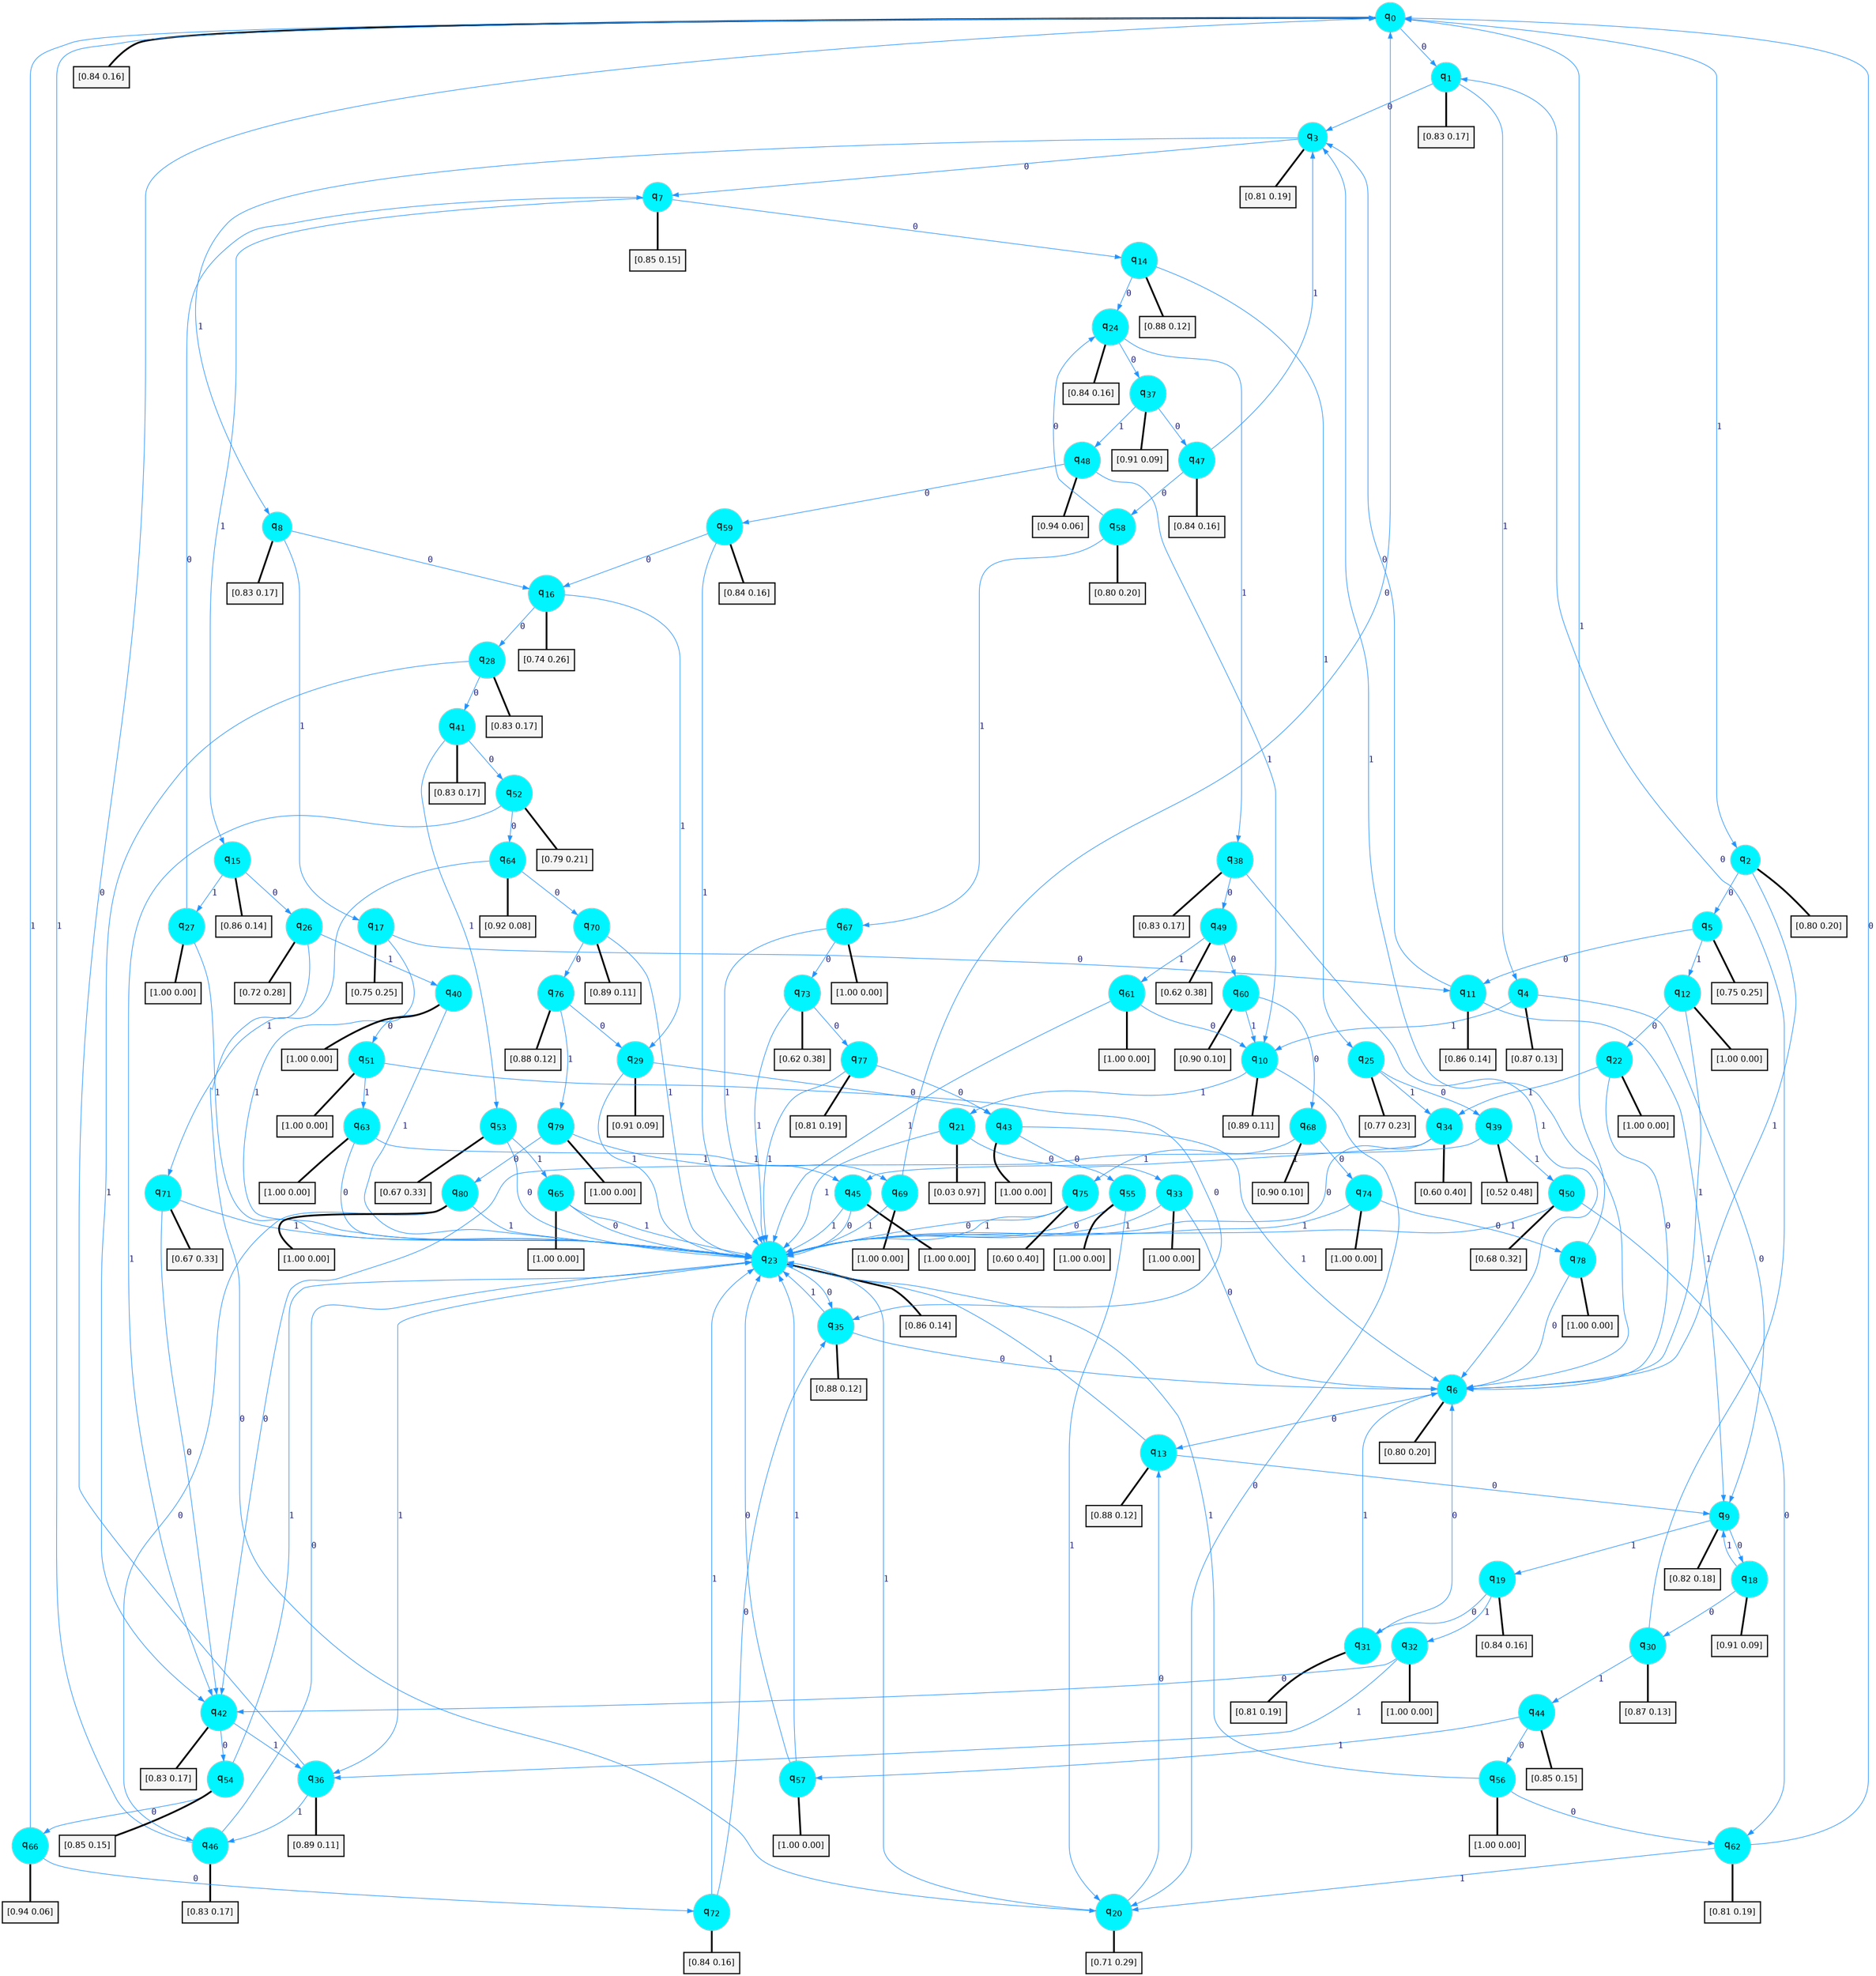 digraph G {
graph [
bgcolor=transparent, dpi=300, rankdir=TD, size="40,25"];
node [
color=gray, fillcolor=turquoise1, fontcolor=black, fontname=Helvetica, fontsize=16, fontweight=bold, shape=circle, style=filled];
edge [
arrowsize=1, color=dodgerblue1, fontcolor=midnightblue, fontname=courier, fontweight=bold, penwidth=1, style=solid, weight=20];
0[label=<q<SUB>0</SUB>>];
1[label=<q<SUB>1</SUB>>];
2[label=<q<SUB>2</SUB>>];
3[label=<q<SUB>3</SUB>>];
4[label=<q<SUB>4</SUB>>];
5[label=<q<SUB>5</SUB>>];
6[label=<q<SUB>6</SUB>>];
7[label=<q<SUB>7</SUB>>];
8[label=<q<SUB>8</SUB>>];
9[label=<q<SUB>9</SUB>>];
10[label=<q<SUB>10</SUB>>];
11[label=<q<SUB>11</SUB>>];
12[label=<q<SUB>12</SUB>>];
13[label=<q<SUB>13</SUB>>];
14[label=<q<SUB>14</SUB>>];
15[label=<q<SUB>15</SUB>>];
16[label=<q<SUB>16</SUB>>];
17[label=<q<SUB>17</SUB>>];
18[label=<q<SUB>18</SUB>>];
19[label=<q<SUB>19</SUB>>];
20[label=<q<SUB>20</SUB>>];
21[label=<q<SUB>21</SUB>>];
22[label=<q<SUB>22</SUB>>];
23[label=<q<SUB>23</SUB>>];
24[label=<q<SUB>24</SUB>>];
25[label=<q<SUB>25</SUB>>];
26[label=<q<SUB>26</SUB>>];
27[label=<q<SUB>27</SUB>>];
28[label=<q<SUB>28</SUB>>];
29[label=<q<SUB>29</SUB>>];
30[label=<q<SUB>30</SUB>>];
31[label=<q<SUB>31</SUB>>];
32[label=<q<SUB>32</SUB>>];
33[label=<q<SUB>33</SUB>>];
34[label=<q<SUB>34</SUB>>];
35[label=<q<SUB>35</SUB>>];
36[label=<q<SUB>36</SUB>>];
37[label=<q<SUB>37</SUB>>];
38[label=<q<SUB>38</SUB>>];
39[label=<q<SUB>39</SUB>>];
40[label=<q<SUB>40</SUB>>];
41[label=<q<SUB>41</SUB>>];
42[label=<q<SUB>42</SUB>>];
43[label=<q<SUB>43</SUB>>];
44[label=<q<SUB>44</SUB>>];
45[label=<q<SUB>45</SUB>>];
46[label=<q<SUB>46</SUB>>];
47[label=<q<SUB>47</SUB>>];
48[label=<q<SUB>48</SUB>>];
49[label=<q<SUB>49</SUB>>];
50[label=<q<SUB>50</SUB>>];
51[label=<q<SUB>51</SUB>>];
52[label=<q<SUB>52</SUB>>];
53[label=<q<SUB>53</SUB>>];
54[label=<q<SUB>54</SUB>>];
55[label=<q<SUB>55</SUB>>];
56[label=<q<SUB>56</SUB>>];
57[label=<q<SUB>57</SUB>>];
58[label=<q<SUB>58</SUB>>];
59[label=<q<SUB>59</SUB>>];
60[label=<q<SUB>60</SUB>>];
61[label=<q<SUB>61</SUB>>];
62[label=<q<SUB>62</SUB>>];
63[label=<q<SUB>63</SUB>>];
64[label=<q<SUB>64</SUB>>];
65[label=<q<SUB>65</SUB>>];
66[label=<q<SUB>66</SUB>>];
67[label=<q<SUB>67</SUB>>];
68[label=<q<SUB>68</SUB>>];
69[label=<q<SUB>69</SUB>>];
70[label=<q<SUB>70</SUB>>];
71[label=<q<SUB>71</SUB>>];
72[label=<q<SUB>72</SUB>>];
73[label=<q<SUB>73</SUB>>];
74[label=<q<SUB>74</SUB>>];
75[label=<q<SUB>75</SUB>>];
76[label=<q<SUB>76</SUB>>];
77[label=<q<SUB>77</SUB>>];
78[label=<q<SUB>78</SUB>>];
79[label=<q<SUB>79</SUB>>];
80[label=<q<SUB>80</SUB>>];
81[label="[0.84 0.16]", shape=box,fontcolor=black, fontname=Helvetica, fontsize=14, penwidth=2, fillcolor=whitesmoke,color=black];
82[label="[0.83 0.17]", shape=box,fontcolor=black, fontname=Helvetica, fontsize=14, penwidth=2, fillcolor=whitesmoke,color=black];
83[label="[0.80 0.20]", shape=box,fontcolor=black, fontname=Helvetica, fontsize=14, penwidth=2, fillcolor=whitesmoke,color=black];
84[label="[0.81 0.19]", shape=box,fontcolor=black, fontname=Helvetica, fontsize=14, penwidth=2, fillcolor=whitesmoke,color=black];
85[label="[0.87 0.13]", shape=box,fontcolor=black, fontname=Helvetica, fontsize=14, penwidth=2, fillcolor=whitesmoke,color=black];
86[label="[0.75 0.25]", shape=box,fontcolor=black, fontname=Helvetica, fontsize=14, penwidth=2, fillcolor=whitesmoke,color=black];
87[label="[0.80 0.20]", shape=box,fontcolor=black, fontname=Helvetica, fontsize=14, penwidth=2, fillcolor=whitesmoke,color=black];
88[label="[0.85 0.15]", shape=box,fontcolor=black, fontname=Helvetica, fontsize=14, penwidth=2, fillcolor=whitesmoke,color=black];
89[label="[0.83 0.17]", shape=box,fontcolor=black, fontname=Helvetica, fontsize=14, penwidth=2, fillcolor=whitesmoke,color=black];
90[label="[0.82 0.18]", shape=box,fontcolor=black, fontname=Helvetica, fontsize=14, penwidth=2, fillcolor=whitesmoke,color=black];
91[label="[0.89 0.11]", shape=box,fontcolor=black, fontname=Helvetica, fontsize=14, penwidth=2, fillcolor=whitesmoke,color=black];
92[label="[0.86 0.14]", shape=box,fontcolor=black, fontname=Helvetica, fontsize=14, penwidth=2, fillcolor=whitesmoke,color=black];
93[label="[1.00 0.00]", shape=box,fontcolor=black, fontname=Helvetica, fontsize=14, penwidth=2, fillcolor=whitesmoke,color=black];
94[label="[0.88 0.12]", shape=box,fontcolor=black, fontname=Helvetica, fontsize=14, penwidth=2, fillcolor=whitesmoke,color=black];
95[label="[0.88 0.12]", shape=box,fontcolor=black, fontname=Helvetica, fontsize=14, penwidth=2, fillcolor=whitesmoke,color=black];
96[label="[0.86 0.14]", shape=box,fontcolor=black, fontname=Helvetica, fontsize=14, penwidth=2, fillcolor=whitesmoke,color=black];
97[label="[0.74 0.26]", shape=box,fontcolor=black, fontname=Helvetica, fontsize=14, penwidth=2, fillcolor=whitesmoke,color=black];
98[label="[0.75 0.25]", shape=box,fontcolor=black, fontname=Helvetica, fontsize=14, penwidth=2, fillcolor=whitesmoke,color=black];
99[label="[0.91 0.09]", shape=box,fontcolor=black, fontname=Helvetica, fontsize=14, penwidth=2, fillcolor=whitesmoke,color=black];
100[label="[0.84 0.16]", shape=box,fontcolor=black, fontname=Helvetica, fontsize=14, penwidth=2, fillcolor=whitesmoke,color=black];
101[label="[0.71 0.29]", shape=box,fontcolor=black, fontname=Helvetica, fontsize=14, penwidth=2, fillcolor=whitesmoke,color=black];
102[label="[0.03 0.97]", shape=box,fontcolor=black, fontname=Helvetica, fontsize=14, penwidth=2, fillcolor=whitesmoke,color=black];
103[label="[1.00 0.00]", shape=box,fontcolor=black, fontname=Helvetica, fontsize=14, penwidth=2, fillcolor=whitesmoke,color=black];
104[label="[0.86 0.14]", shape=box,fontcolor=black, fontname=Helvetica, fontsize=14, penwidth=2, fillcolor=whitesmoke,color=black];
105[label="[0.84 0.16]", shape=box,fontcolor=black, fontname=Helvetica, fontsize=14, penwidth=2, fillcolor=whitesmoke,color=black];
106[label="[0.77 0.23]", shape=box,fontcolor=black, fontname=Helvetica, fontsize=14, penwidth=2, fillcolor=whitesmoke,color=black];
107[label="[0.72 0.28]", shape=box,fontcolor=black, fontname=Helvetica, fontsize=14, penwidth=2, fillcolor=whitesmoke,color=black];
108[label="[1.00 0.00]", shape=box,fontcolor=black, fontname=Helvetica, fontsize=14, penwidth=2, fillcolor=whitesmoke,color=black];
109[label="[0.83 0.17]", shape=box,fontcolor=black, fontname=Helvetica, fontsize=14, penwidth=2, fillcolor=whitesmoke,color=black];
110[label="[0.91 0.09]", shape=box,fontcolor=black, fontname=Helvetica, fontsize=14, penwidth=2, fillcolor=whitesmoke,color=black];
111[label="[0.87 0.13]", shape=box,fontcolor=black, fontname=Helvetica, fontsize=14, penwidth=2, fillcolor=whitesmoke,color=black];
112[label="[0.81 0.19]", shape=box,fontcolor=black, fontname=Helvetica, fontsize=14, penwidth=2, fillcolor=whitesmoke,color=black];
113[label="[1.00 0.00]", shape=box,fontcolor=black, fontname=Helvetica, fontsize=14, penwidth=2, fillcolor=whitesmoke,color=black];
114[label="[1.00 0.00]", shape=box,fontcolor=black, fontname=Helvetica, fontsize=14, penwidth=2, fillcolor=whitesmoke,color=black];
115[label="[0.60 0.40]", shape=box,fontcolor=black, fontname=Helvetica, fontsize=14, penwidth=2, fillcolor=whitesmoke,color=black];
116[label="[0.88 0.12]", shape=box,fontcolor=black, fontname=Helvetica, fontsize=14, penwidth=2, fillcolor=whitesmoke,color=black];
117[label="[0.89 0.11]", shape=box,fontcolor=black, fontname=Helvetica, fontsize=14, penwidth=2, fillcolor=whitesmoke,color=black];
118[label="[0.91 0.09]", shape=box,fontcolor=black, fontname=Helvetica, fontsize=14, penwidth=2, fillcolor=whitesmoke,color=black];
119[label="[0.83 0.17]", shape=box,fontcolor=black, fontname=Helvetica, fontsize=14, penwidth=2, fillcolor=whitesmoke,color=black];
120[label="[0.52 0.48]", shape=box,fontcolor=black, fontname=Helvetica, fontsize=14, penwidth=2, fillcolor=whitesmoke,color=black];
121[label="[1.00 0.00]", shape=box,fontcolor=black, fontname=Helvetica, fontsize=14, penwidth=2, fillcolor=whitesmoke,color=black];
122[label="[0.83 0.17]", shape=box,fontcolor=black, fontname=Helvetica, fontsize=14, penwidth=2, fillcolor=whitesmoke,color=black];
123[label="[0.83 0.17]", shape=box,fontcolor=black, fontname=Helvetica, fontsize=14, penwidth=2, fillcolor=whitesmoke,color=black];
124[label="[1.00 0.00]", shape=box,fontcolor=black, fontname=Helvetica, fontsize=14, penwidth=2, fillcolor=whitesmoke,color=black];
125[label="[0.85 0.15]", shape=box,fontcolor=black, fontname=Helvetica, fontsize=14, penwidth=2, fillcolor=whitesmoke,color=black];
126[label="[1.00 0.00]", shape=box,fontcolor=black, fontname=Helvetica, fontsize=14, penwidth=2, fillcolor=whitesmoke,color=black];
127[label="[0.83 0.17]", shape=box,fontcolor=black, fontname=Helvetica, fontsize=14, penwidth=2, fillcolor=whitesmoke,color=black];
128[label="[0.84 0.16]", shape=box,fontcolor=black, fontname=Helvetica, fontsize=14, penwidth=2, fillcolor=whitesmoke,color=black];
129[label="[0.94 0.06]", shape=box,fontcolor=black, fontname=Helvetica, fontsize=14, penwidth=2, fillcolor=whitesmoke,color=black];
130[label="[0.62 0.38]", shape=box,fontcolor=black, fontname=Helvetica, fontsize=14, penwidth=2, fillcolor=whitesmoke,color=black];
131[label="[0.68 0.32]", shape=box,fontcolor=black, fontname=Helvetica, fontsize=14, penwidth=2, fillcolor=whitesmoke,color=black];
132[label="[1.00 0.00]", shape=box,fontcolor=black, fontname=Helvetica, fontsize=14, penwidth=2, fillcolor=whitesmoke,color=black];
133[label="[0.79 0.21]", shape=box,fontcolor=black, fontname=Helvetica, fontsize=14, penwidth=2, fillcolor=whitesmoke,color=black];
134[label="[0.67 0.33]", shape=box,fontcolor=black, fontname=Helvetica, fontsize=14, penwidth=2, fillcolor=whitesmoke,color=black];
135[label="[0.85 0.15]", shape=box,fontcolor=black, fontname=Helvetica, fontsize=14, penwidth=2, fillcolor=whitesmoke,color=black];
136[label="[1.00 0.00]", shape=box,fontcolor=black, fontname=Helvetica, fontsize=14, penwidth=2, fillcolor=whitesmoke,color=black];
137[label="[1.00 0.00]", shape=box,fontcolor=black, fontname=Helvetica, fontsize=14, penwidth=2, fillcolor=whitesmoke,color=black];
138[label="[1.00 0.00]", shape=box,fontcolor=black, fontname=Helvetica, fontsize=14, penwidth=2, fillcolor=whitesmoke,color=black];
139[label="[0.80 0.20]", shape=box,fontcolor=black, fontname=Helvetica, fontsize=14, penwidth=2, fillcolor=whitesmoke,color=black];
140[label="[0.84 0.16]", shape=box,fontcolor=black, fontname=Helvetica, fontsize=14, penwidth=2, fillcolor=whitesmoke,color=black];
141[label="[0.90 0.10]", shape=box,fontcolor=black, fontname=Helvetica, fontsize=14, penwidth=2, fillcolor=whitesmoke,color=black];
142[label="[1.00 0.00]", shape=box,fontcolor=black, fontname=Helvetica, fontsize=14, penwidth=2, fillcolor=whitesmoke,color=black];
143[label="[0.81 0.19]", shape=box,fontcolor=black, fontname=Helvetica, fontsize=14, penwidth=2, fillcolor=whitesmoke,color=black];
144[label="[1.00 0.00]", shape=box,fontcolor=black, fontname=Helvetica, fontsize=14, penwidth=2, fillcolor=whitesmoke,color=black];
145[label="[0.92 0.08]", shape=box,fontcolor=black, fontname=Helvetica, fontsize=14, penwidth=2, fillcolor=whitesmoke,color=black];
146[label="[1.00 0.00]", shape=box,fontcolor=black, fontname=Helvetica, fontsize=14, penwidth=2, fillcolor=whitesmoke,color=black];
147[label="[0.94 0.06]", shape=box,fontcolor=black, fontname=Helvetica, fontsize=14, penwidth=2, fillcolor=whitesmoke,color=black];
148[label="[1.00 0.00]", shape=box,fontcolor=black, fontname=Helvetica, fontsize=14, penwidth=2, fillcolor=whitesmoke,color=black];
149[label="[0.90 0.10]", shape=box,fontcolor=black, fontname=Helvetica, fontsize=14, penwidth=2, fillcolor=whitesmoke,color=black];
150[label="[1.00 0.00]", shape=box,fontcolor=black, fontname=Helvetica, fontsize=14, penwidth=2, fillcolor=whitesmoke,color=black];
151[label="[0.89 0.11]", shape=box,fontcolor=black, fontname=Helvetica, fontsize=14, penwidth=2, fillcolor=whitesmoke,color=black];
152[label="[0.67 0.33]", shape=box,fontcolor=black, fontname=Helvetica, fontsize=14, penwidth=2, fillcolor=whitesmoke,color=black];
153[label="[0.84 0.16]", shape=box,fontcolor=black, fontname=Helvetica, fontsize=14, penwidth=2, fillcolor=whitesmoke,color=black];
154[label="[0.62 0.38]", shape=box,fontcolor=black, fontname=Helvetica, fontsize=14, penwidth=2, fillcolor=whitesmoke,color=black];
155[label="[1.00 0.00]", shape=box,fontcolor=black, fontname=Helvetica, fontsize=14, penwidth=2, fillcolor=whitesmoke,color=black];
156[label="[0.60 0.40]", shape=box,fontcolor=black, fontname=Helvetica, fontsize=14, penwidth=2, fillcolor=whitesmoke,color=black];
157[label="[0.88 0.12]", shape=box,fontcolor=black, fontname=Helvetica, fontsize=14, penwidth=2, fillcolor=whitesmoke,color=black];
158[label="[0.81 0.19]", shape=box,fontcolor=black, fontname=Helvetica, fontsize=14, penwidth=2, fillcolor=whitesmoke,color=black];
159[label="[1.00 0.00]", shape=box,fontcolor=black, fontname=Helvetica, fontsize=14, penwidth=2, fillcolor=whitesmoke,color=black];
160[label="[1.00 0.00]", shape=box,fontcolor=black, fontname=Helvetica, fontsize=14, penwidth=2, fillcolor=whitesmoke,color=black];
161[label="[1.00 0.00]", shape=box,fontcolor=black, fontname=Helvetica, fontsize=14, penwidth=2, fillcolor=whitesmoke,color=black];
0->1 [label=0];
0->2 [label=1];
0->81 [arrowhead=none, penwidth=3,color=black];
1->3 [label=0];
1->4 [label=1];
1->82 [arrowhead=none, penwidth=3,color=black];
2->5 [label=0];
2->6 [label=1];
2->83 [arrowhead=none, penwidth=3,color=black];
3->7 [label=0];
3->8 [label=1];
3->84 [arrowhead=none, penwidth=3,color=black];
4->9 [label=0];
4->10 [label=1];
4->85 [arrowhead=none, penwidth=3,color=black];
5->11 [label=0];
5->12 [label=1];
5->86 [arrowhead=none, penwidth=3,color=black];
6->13 [label=0];
6->3 [label=1];
6->87 [arrowhead=none, penwidth=3,color=black];
7->14 [label=0];
7->15 [label=1];
7->88 [arrowhead=none, penwidth=3,color=black];
8->16 [label=0];
8->17 [label=1];
8->89 [arrowhead=none, penwidth=3,color=black];
9->18 [label=0];
9->19 [label=1];
9->90 [arrowhead=none, penwidth=3,color=black];
10->20 [label=0];
10->21 [label=1];
10->91 [arrowhead=none, penwidth=3,color=black];
11->3 [label=0];
11->9 [label=1];
11->92 [arrowhead=none, penwidth=3,color=black];
12->22 [label=0];
12->6 [label=1];
12->93 [arrowhead=none, penwidth=3,color=black];
13->9 [label=0];
13->23 [label=1];
13->94 [arrowhead=none, penwidth=3,color=black];
14->24 [label=0];
14->25 [label=1];
14->95 [arrowhead=none, penwidth=3,color=black];
15->26 [label=0];
15->27 [label=1];
15->96 [arrowhead=none, penwidth=3,color=black];
16->28 [label=0];
16->29 [label=1];
16->97 [arrowhead=none, penwidth=3,color=black];
17->11 [label=0];
17->23 [label=1];
17->98 [arrowhead=none, penwidth=3,color=black];
18->30 [label=0];
18->9 [label=1];
18->99 [arrowhead=none, penwidth=3,color=black];
19->31 [label=0];
19->32 [label=1];
19->100 [arrowhead=none, penwidth=3,color=black];
20->13 [label=0];
20->23 [label=1];
20->101 [arrowhead=none, penwidth=3,color=black];
21->33 [label=0];
21->23 [label=1];
21->102 [arrowhead=none, penwidth=3,color=black];
22->6 [label=0];
22->34 [label=1];
22->103 [arrowhead=none, penwidth=3,color=black];
23->35 [label=0];
23->36 [label=1];
23->104 [arrowhead=none, penwidth=3,color=black];
24->37 [label=0];
24->38 [label=1];
24->105 [arrowhead=none, penwidth=3,color=black];
25->39 [label=0];
25->34 [label=1];
25->106 [arrowhead=none, penwidth=3,color=black];
26->20 [label=0];
26->40 [label=1];
26->107 [arrowhead=none, penwidth=3,color=black];
27->7 [label=0];
27->23 [label=1];
27->108 [arrowhead=none, penwidth=3,color=black];
28->41 [label=0];
28->42 [label=1];
28->109 [arrowhead=none, penwidth=3,color=black];
29->43 [label=0];
29->23 [label=1];
29->110 [arrowhead=none, penwidth=3,color=black];
30->1 [label=0];
30->44 [label=1];
30->111 [arrowhead=none, penwidth=3,color=black];
31->6 [label=0];
31->6 [label=1];
31->112 [arrowhead=none, penwidth=3,color=black];
32->42 [label=0];
32->36 [label=1];
32->113 [arrowhead=none, penwidth=3,color=black];
33->6 [label=0];
33->23 [label=1];
33->114 [arrowhead=none, penwidth=3,color=black];
34->23 [label=0];
34->45 [label=1];
34->115 [arrowhead=none, penwidth=3,color=black];
35->6 [label=0];
35->23 [label=1];
35->116 [arrowhead=none, penwidth=3,color=black];
36->0 [label=0];
36->46 [label=1];
36->117 [arrowhead=none, penwidth=3,color=black];
37->47 [label=0];
37->48 [label=1];
37->118 [arrowhead=none, penwidth=3,color=black];
38->49 [label=0];
38->6 [label=1];
38->119 [arrowhead=none, penwidth=3,color=black];
39->42 [label=0];
39->50 [label=1];
39->120 [arrowhead=none, penwidth=3,color=black];
40->51 [label=0];
40->23 [label=1];
40->121 [arrowhead=none, penwidth=3,color=black];
41->52 [label=0];
41->53 [label=1];
41->122 [arrowhead=none, penwidth=3,color=black];
42->54 [label=0];
42->36 [label=1];
42->123 [arrowhead=none, penwidth=3,color=black];
43->55 [label=0];
43->6 [label=1];
43->124 [arrowhead=none, penwidth=3,color=black];
44->56 [label=0];
44->57 [label=1];
44->125 [arrowhead=none, penwidth=3,color=black];
45->23 [label=0];
45->23 [label=1];
45->126 [arrowhead=none, penwidth=3,color=black];
46->23 [label=0];
46->0 [label=1];
46->127 [arrowhead=none, penwidth=3,color=black];
47->58 [label=0];
47->3 [label=1];
47->128 [arrowhead=none, penwidth=3,color=black];
48->59 [label=0];
48->10 [label=1];
48->129 [arrowhead=none, penwidth=3,color=black];
49->60 [label=0];
49->61 [label=1];
49->130 [arrowhead=none, penwidth=3,color=black];
50->62 [label=0];
50->23 [label=1];
50->131 [arrowhead=none, penwidth=3,color=black];
51->35 [label=0];
51->63 [label=1];
51->132 [arrowhead=none, penwidth=3,color=black];
52->64 [label=0];
52->42 [label=1];
52->133 [arrowhead=none, penwidth=3,color=black];
53->23 [label=0];
53->65 [label=1];
53->134 [arrowhead=none, penwidth=3,color=black];
54->66 [label=0];
54->23 [label=1];
54->135 [arrowhead=none, penwidth=3,color=black];
55->23 [label=0];
55->20 [label=1];
55->136 [arrowhead=none, penwidth=3,color=black];
56->62 [label=0];
56->23 [label=1];
56->137 [arrowhead=none, penwidth=3,color=black];
57->23 [label=0];
57->23 [label=1];
57->138 [arrowhead=none, penwidth=3,color=black];
58->24 [label=0];
58->67 [label=1];
58->139 [arrowhead=none, penwidth=3,color=black];
59->16 [label=0];
59->23 [label=1];
59->140 [arrowhead=none, penwidth=3,color=black];
60->68 [label=0];
60->10 [label=1];
60->141 [arrowhead=none, penwidth=3,color=black];
61->10 [label=0];
61->23 [label=1];
61->142 [arrowhead=none, penwidth=3,color=black];
62->0 [label=0];
62->20 [label=1];
62->143 [arrowhead=none, penwidth=3,color=black];
63->23 [label=0];
63->69 [label=1];
63->144 [arrowhead=none, penwidth=3,color=black];
64->70 [label=0];
64->71 [label=1];
64->145 [arrowhead=none, penwidth=3,color=black];
65->23 [label=0];
65->23 [label=1];
65->146 [arrowhead=none, penwidth=3,color=black];
66->72 [label=0];
66->0 [label=1];
66->147 [arrowhead=none, penwidth=3,color=black];
67->73 [label=0];
67->23 [label=1];
67->148 [arrowhead=none, penwidth=3,color=black];
68->74 [label=0];
68->75 [label=1];
68->149 [arrowhead=none, penwidth=3,color=black];
69->0 [label=0];
69->23 [label=1];
69->150 [arrowhead=none, penwidth=3,color=black];
70->76 [label=0];
70->23 [label=1];
70->151 [arrowhead=none, penwidth=3,color=black];
71->42 [label=0];
71->23 [label=1];
71->152 [arrowhead=none, penwidth=3,color=black];
72->35 [label=0];
72->23 [label=1];
72->153 [arrowhead=none, penwidth=3,color=black];
73->77 [label=0];
73->23 [label=1];
73->154 [arrowhead=none, penwidth=3,color=black];
74->78 [label=0];
74->23 [label=1];
74->155 [arrowhead=none, penwidth=3,color=black];
75->23 [label=0];
75->23 [label=1];
75->156 [arrowhead=none, penwidth=3,color=black];
76->29 [label=0];
76->79 [label=1];
76->157 [arrowhead=none, penwidth=3,color=black];
77->43 [label=0];
77->23 [label=1];
77->158 [arrowhead=none, penwidth=3,color=black];
78->6 [label=0];
78->0 [label=1];
78->159 [arrowhead=none, penwidth=3,color=black];
79->80 [label=0];
79->45 [label=1];
79->160 [arrowhead=none, penwidth=3,color=black];
80->46 [label=0];
80->23 [label=1];
80->161 [arrowhead=none, penwidth=3,color=black];
}
